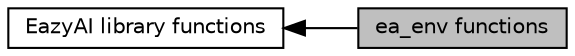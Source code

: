 digraph "ea_env functions"
{
  bgcolor="transparent";
  edge [fontname="Helvetica",fontsize="10",labelfontname="Helvetica",labelfontsize="10"];
  node [fontname="Helvetica",fontsize="10",shape=box];
  rankdir=LR;
  Node2 [label="EazyAI library functions",height=0.2,width=0.4,color="black",URL="$da/d24/group__eazyai-api-details.html",tooltip="Definition of functions in EazyAI library."];
  Node1 [label="ea_env functions",height=0.2,width=0.4,color="black", fillcolor="grey75", style="filled", fontcolor="black",tooltip="Definition of ea_env functions."];
  Node2->Node1 [shape=plaintext, dir="back", style="solid"];
}

